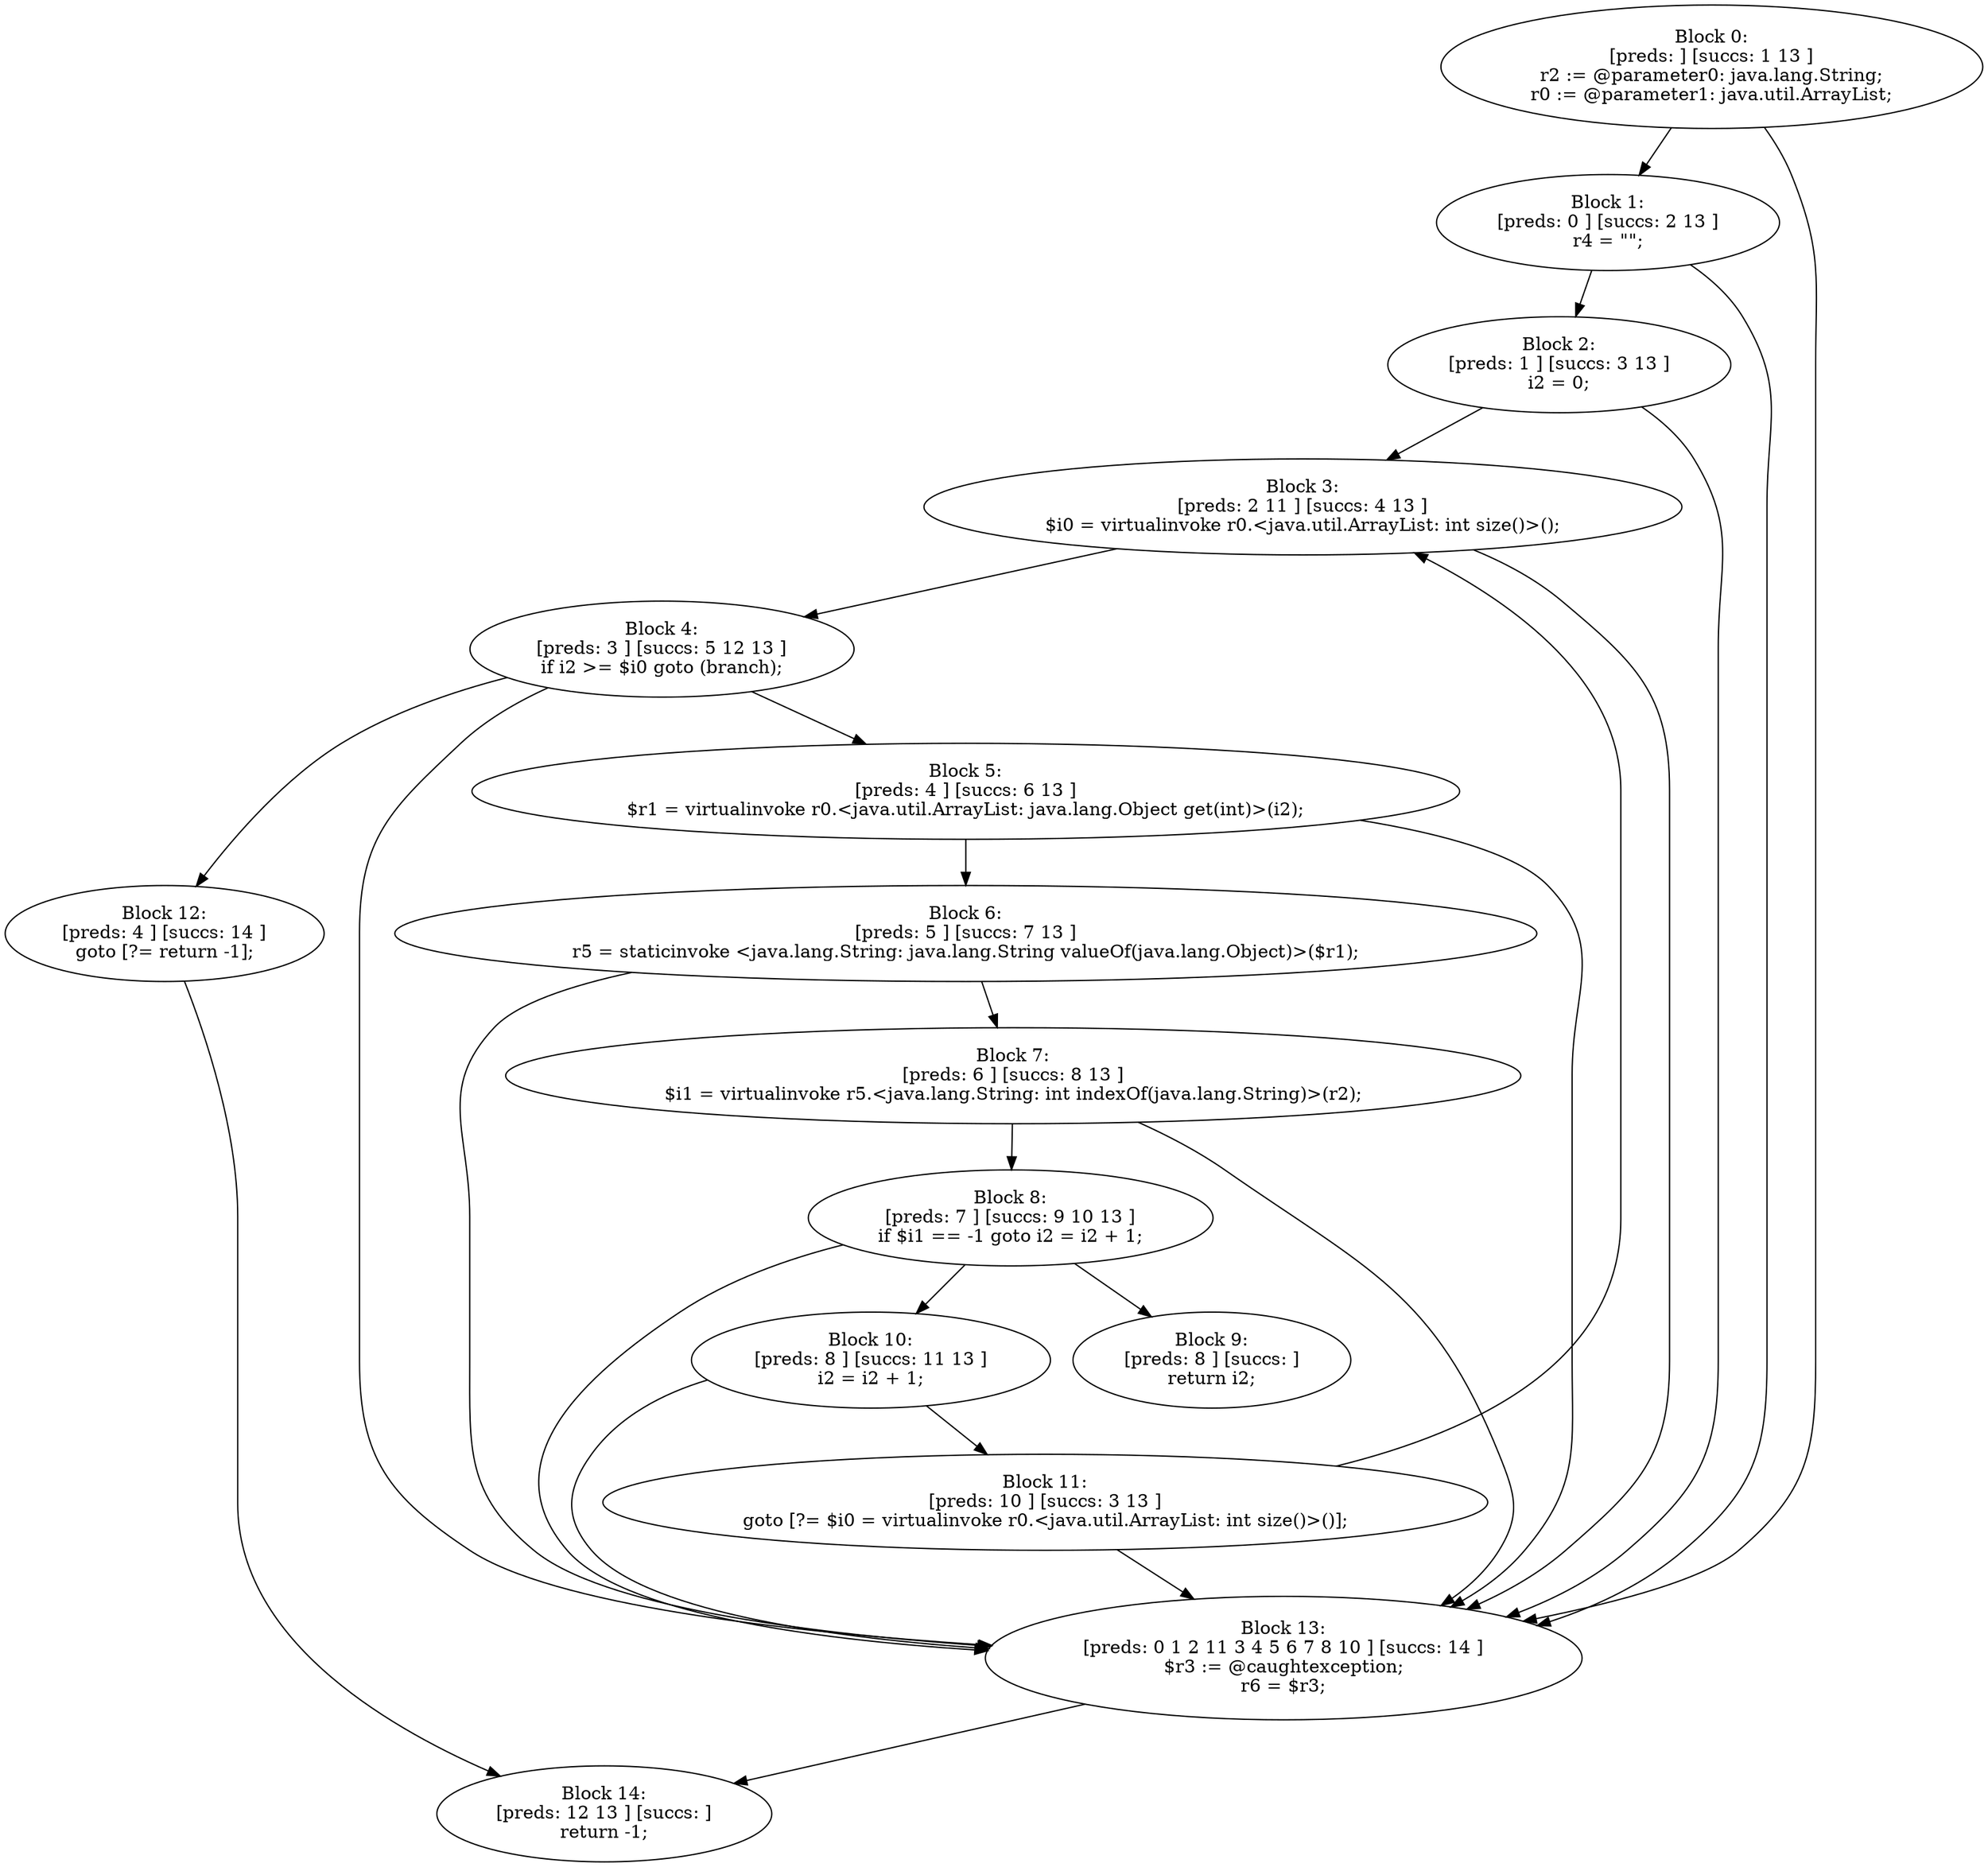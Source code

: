 digraph "unitGraph" {
    "Block 0:
[preds: ] [succs: 1 13 ]
r2 := @parameter0: java.lang.String;
r0 := @parameter1: java.util.ArrayList;
"
    "Block 1:
[preds: 0 ] [succs: 2 13 ]
r4 = \"\";
"
    "Block 2:
[preds: 1 ] [succs: 3 13 ]
i2 = 0;
"
    "Block 3:
[preds: 2 11 ] [succs: 4 13 ]
$i0 = virtualinvoke r0.<java.util.ArrayList: int size()>();
"
    "Block 4:
[preds: 3 ] [succs: 5 12 13 ]
if i2 >= $i0 goto (branch);
"
    "Block 5:
[preds: 4 ] [succs: 6 13 ]
$r1 = virtualinvoke r0.<java.util.ArrayList: java.lang.Object get(int)>(i2);
"
    "Block 6:
[preds: 5 ] [succs: 7 13 ]
r5 = staticinvoke <java.lang.String: java.lang.String valueOf(java.lang.Object)>($r1);
"
    "Block 7:
[preds: 6 ] [succs: 8 13 ]
$i1 = virtualinvoke r5.<java.lang.String: int indexOf(java.lang.String)>(r2);
"
    "Block 8:
[preds: 7 ] [succs: 9 10 13 ]
if $i1 == -1 goto i2 = i2 + 1;
"
    "Block 9:
[preds: 8 ] [succs: ]
return i2;
"
    "Block 10:
[preds: 8 ] [succs: 11 13 ]
i2 = i2 + 1;
"
    "Block 11:
[preds: 10 ] [succs: 3 13 ]
goto [?= $i0 = virtualinvoke r0.<java.util.ArrayList: int size()>()];
"
    "Block 12:
[preds: 4 ] [succs: 14 ]
goto [?= return -1];
"
    "Block 13:
[preds: 0 1 2 11 3 4 5 6 7 8 10 ] [succs: 14 ]
$r3 := @caughtexception;
r6 = $r3;
"
    "Block 14:
[preds: 12 13 ] [succs: ]
return -1;
"
    "Block 0:
[preds: ] [succs: 1 13 ]
r2 := @parameter0: java.lang.String;
r0 := @parameter1: java.util.ArrayList;
"->"Block 1:
[preds: 0 ] [succs: 2 13 ]
r4 = \"\";
";
    "Block 0:
[preds: ] [succs: 1 13 ]
r2 := @parameter0: java.lang.String;
r0 := @parameter1: java.util.ArrayList;
"->"Block 13:
[preds: 0 1 2 11 3 4 5 6 7 8 10 ] [succs: 14 ]
$r3 := @caughtexception;
r6 = $r3;
";
    "Block 1:
[preds: 0 ] [succs: 2 13 ]
r4 = \"\";
"->"Block 2:
[preds: 1 ] [succs: 3 13 ]
i2 = 0;
";
    "Block 1:
[preds: 0 ] [succs: 2 13 ]
r4 = \"\";
"->"Block 13:
[preds: 0 1 2 11 3 4 5 6 7 8 10 ] [succs: 14 ]
$r3 := @caughtexception;
r6 = $r3;
";
    "Block 2:
[preds: 1 ] [succs: 3 13 ]
i2 = 0;
"->"Block 3:
[preds: 2 11 ] [succs: 4 13 ]
$i0 = virtualinvoke r0.<java.util.ArrayList: int size()>();
";
    "Block 2:
[preds: 1 ] [succs: 3 13 ]
i2 = 0;
"->"Block 13:
[preds: 0 1 2 11 3 4 5 6 7 8 10 ] [succs: 14 ]
$r3 := @caughtexception;
r6 = $r3;
";
    "Block 3:
[preds: 2 11 ] [succs: 4 13 ]
$i0 = virtualinvoke r0.<java.util.ArrayList: int size()>();
"->"Block 4:
[preds: 3 ] [succs: 5 12 13 ]
if i2 >= $i0 goto (branch);
";
    "Block 3:
[preds: 2 11 ] [succs: 4 13 ]
$i0 = virtualinvoke r0.<java.util.ArrayList: int size()>();
"->"Block 13:
[preds: 0 1 2 11 3 4 5 6 7 8 10 ] [succs: 14 ]
$r3 := @caughtexception;
r6 = $r3;
";
    "Block 4:
[preds: 3 ] [succs: 5 12 13 ]
if i2 >= $i0 goto (branch);
"->"Block 5:
[preds: 4 ] [succs: 6 13 ]
$r1 = virtualinvoke r0.<java.util.ArrayList: java.lang.Object get(int)>(i2);
";
    "Block 4:
[preds: 3 ] [succs: 5 12 13 ]
if i2 >= $i0 goto (branch);
"->"Block 12:
[preds: 4 ] [succs: 14 ]
goto [?= return -1];
";
    "Block 4:
[preds: 3 ] [succs: 5 12 13 ]
if i2 >= $i0 goto (branch);
"->"Block 13:
[preds: 0 1 2 11 3 4 5 6 7 8 10 ] [succs: 14 ]
$r3 := @caughtexception;
r6 = $r3;
";
    "Block 5:
[preds: 4 ] [succs: 6 13 ]
$r1 = virtualinvoke r0.<java.util.ArrayList: java.lang.Object get(int)>(i2);
"->"Block 6:
[preds: 5 ] [succs: 7 13 ]
r5 = staticinvoke <java.lang.String: java.lang.String valueOf(java.lang.Object)>($r1);
";
    "Block 5:
[preds: 4 ] [succs: 6 13 ]
$r1 = virtualinvoke r0.<java.util.ArrayList: java.lang.Object get(int)>(i2);
"->"Block 13:
[preds: 0 1 2 11 3 4 5 6 7 8 10 ] [succs: 14 ]
$r3 := @caughtexception;
r6 = $r3;
";
    "Block 6:
[preds: 5 ] [succs: 7 13 ]
r5 = staticinvoke <java.lang.String: java.lang.String valueOf(java.lang.Object)>($r1);
"->"Block 7:
[preds: 6 ] [succs: 8 13 ]
$i1 = virtualinvoke r5.<java.lang.String: int indexOf(java.lang.String)>(r2);
";
    "Block 6:
[preds: 5 ] [succs: 7 13 ]
r5 = staticinvoke <java.lang.String: java.lang.String valueOf(java.lang.Object)>($r1);
"->"Block 13:
[preds: 0 1 2 11 3 4 5 6 7 8 10 ] [succs: 14 ]
$r3 := @caughtexception;
r6 = $r3;
";
    "Block 7:
[preds: 6 ] [succs: 8 13 ]
$i1 = virtualinvoke r5.<java.lang.String: int indexOf(java.lang.String)>(r2);
"->"Block 8:
[preds: 7 ] [succs: 9 10 13 ]
if $i1 == -1 goto i2 = i2 + 1;
";
    "Block 7:
[preds: 6 ] [succs: 8 13 ]
$i1 = virtualinvoke r5.<java.lang.String: int indexOf(java.lang.String)>(r2);
"->"Block 13:
[preds: 0 1 2 11 3 4 5 6 7 8 10 ] [succs: 14 ]
$r3 := @caughtexception;
r6 = $r3;
";
    "Block 8:
[preds: 7 ] [succs: 9 10 13 ]
if $i1 == -1 goto i2 = i2 + 1;
"->"Block 9:
[preds: 8 ] [succs: ]
return i2;
";
    "Block 8:
[preds: 7 ] [succs: 9 10 13 ]
if $i1 == -1 goto i2 = i2 + 1;
"->"Block 10:
[preds: 8 ] [succs: 11 13 ]
i2 = i2 + 1;
";
    "Block 8:
[preds: 7 ] [succs: 9 10 13 ]
if $i1 == -1 goto i2 = i2 + 1;
"->"Block 13:
[preds: 0 1 2 11 3 4 5 6 7 8 10 ] [succs: 14 ]
$r3 := @caughtexception;
r6 = $r3;
";
    "Block 10:
[preds: 8 ] [succs: 11 13 ]
i2 = i2 + 1;
"->"Block 11:
[preds: 10 ] [succs: 3 13 ]
goto [?= $i0 = virtualinvoke r0.<java.util.ArrayList: int size()>()];
";
    "Block 10:
[preds: 8 ] [succs: 11 13 ]
i2 = i2 + 1;
"->"Block 13:
[preds: 0 1 2 11 3 4 5 6 7 8 10 ] [succs: 14 ]
$r3 := @caughtexception;
r6 = $r3;
";
    "Block 11:
[preds: 10 ] [succs: 3 13 ]
goto [?= $i0 = virtualinvoke r0.<java.util.ArrayList: int size()>()];
"->"Block 3:
[preds: 2 11 ] [succs: 4 13 ]
$i0 = virtualinvoke r0.<java.util.ArrayList: int size()>();
";
    "Block 11:
[preds: 10 ] [succs: 3 13 ]
goto [?= $i0 = virtualinvoke r0.<java.util.ArrayList: int size()>()];
"->"Block 13:
[preds: 0 1 2 11 3 4 5 6 7 8 10 ] [succs: 14 ]
$r3 := @caughtexception;
r6 = $r3;
";
    "Block 12:
[preds: 4 ] [succs: 14 ]
goto [?= return -1];
"->"Block 14:
[preds: 12 13 ] [succs: ]
return -1;
";
    "Block 13:
[preds: 0 1 2 11 3 4 5 6 7 8 10 ] [succs: 14 ]
$r3 := @caughtexception;
r6 = $r3;
"->"Block 14:
[preds: 12 13 ] [succs: ]
return -1;
";
}

